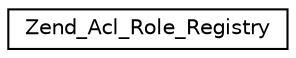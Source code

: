 digraph G
{
  edge [fontname="Helvetica",fontsize="10",labelfontname="Helvetica",labelfontsize="10"];
  node [fontname="Helvetica",fontsize="10",shape=record];
  rankdir="LR";
  Node1 [label="Zend_Acl_Role_Registry",height=0.2,width=0.4,color="black", fillcolor="white", style="filled",URL="$class_zend___acl___role___registry.html"];
}
